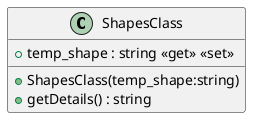 @startuml
class ShapesClass {
    + temp_shape : string <<get>> <<set>>
    + ShapesClass(temp_shape:string)
    + getDetails() : string
}
@enduml
